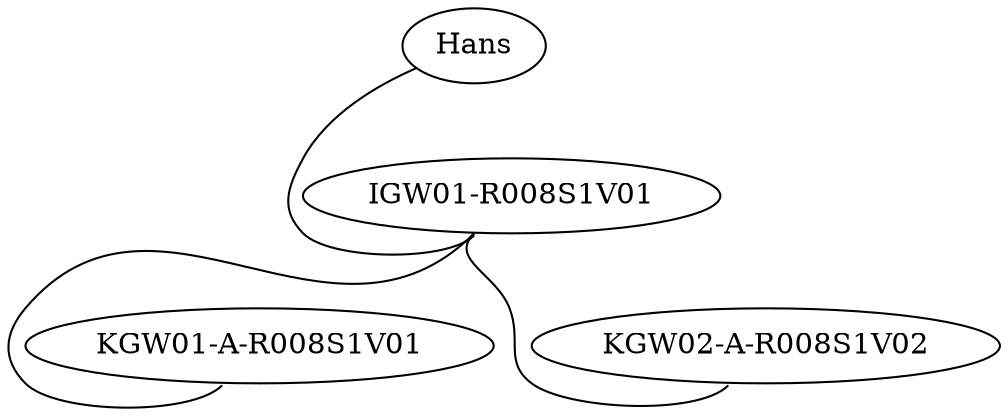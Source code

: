 graph "ALQ" {

  "Hans":"eth1" -- "IGW01-R008S1V01":"swp1"  
 
 "IGW01-R008S1V01":"swp31" -- "KGW01-A-R008S1V01":"swp1"
 "IGW01-R008S1V01":"swp32" -- "KGW02-A-R008S1V02":"swp1"

}
